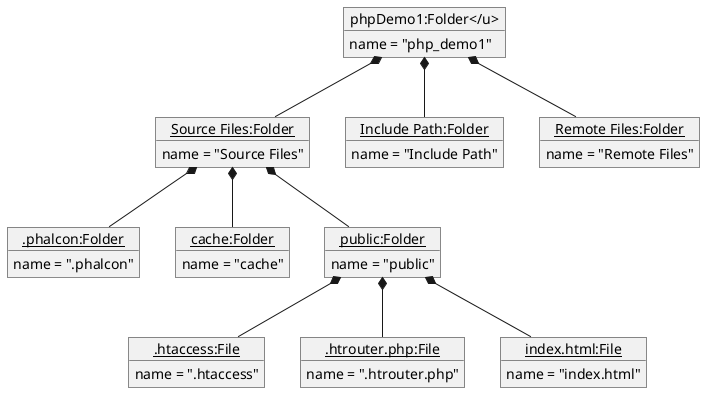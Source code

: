 @startuml
'https://plantuml.com/object-diagram

object "phpDemo1:Folder</u>" as php{
name = "php_demo1"
}
object "<u>Source Files:Folder</u>" as source{
name = "Source Files"
}
object "<u>Include Path:Folder</u>" as include{
name = "Include Path"
}
object "<u>Remote Files:Folder</u>" as remote{
name = "Remote Files"
}

object "<u>.phalcon:Folder</u>" as phalcon{
name = ".phalcon"
}
object "<u>cache:Folder</u>" as cache{
name = "cache"
 }
object "<u>public:Folder</u>" as public{
name = "public"
 }

object "<u>.htaccess:File</u>" as htaccess{
name = ".htaccess"
 }

object "<u>.htrouter.php:File</u>" as htrouter{
 name = ".htrouter.php"
 }
object "<u>index.html:File</u>" as index{
 name = "index.html"
 }

 php *-- source
 php *-- include
 php *-- remote

source *--phalcon
source *-- cache
source *-- public
 public *-- htaccess
 public *-- htrouter
 public *-- index


@enduml
